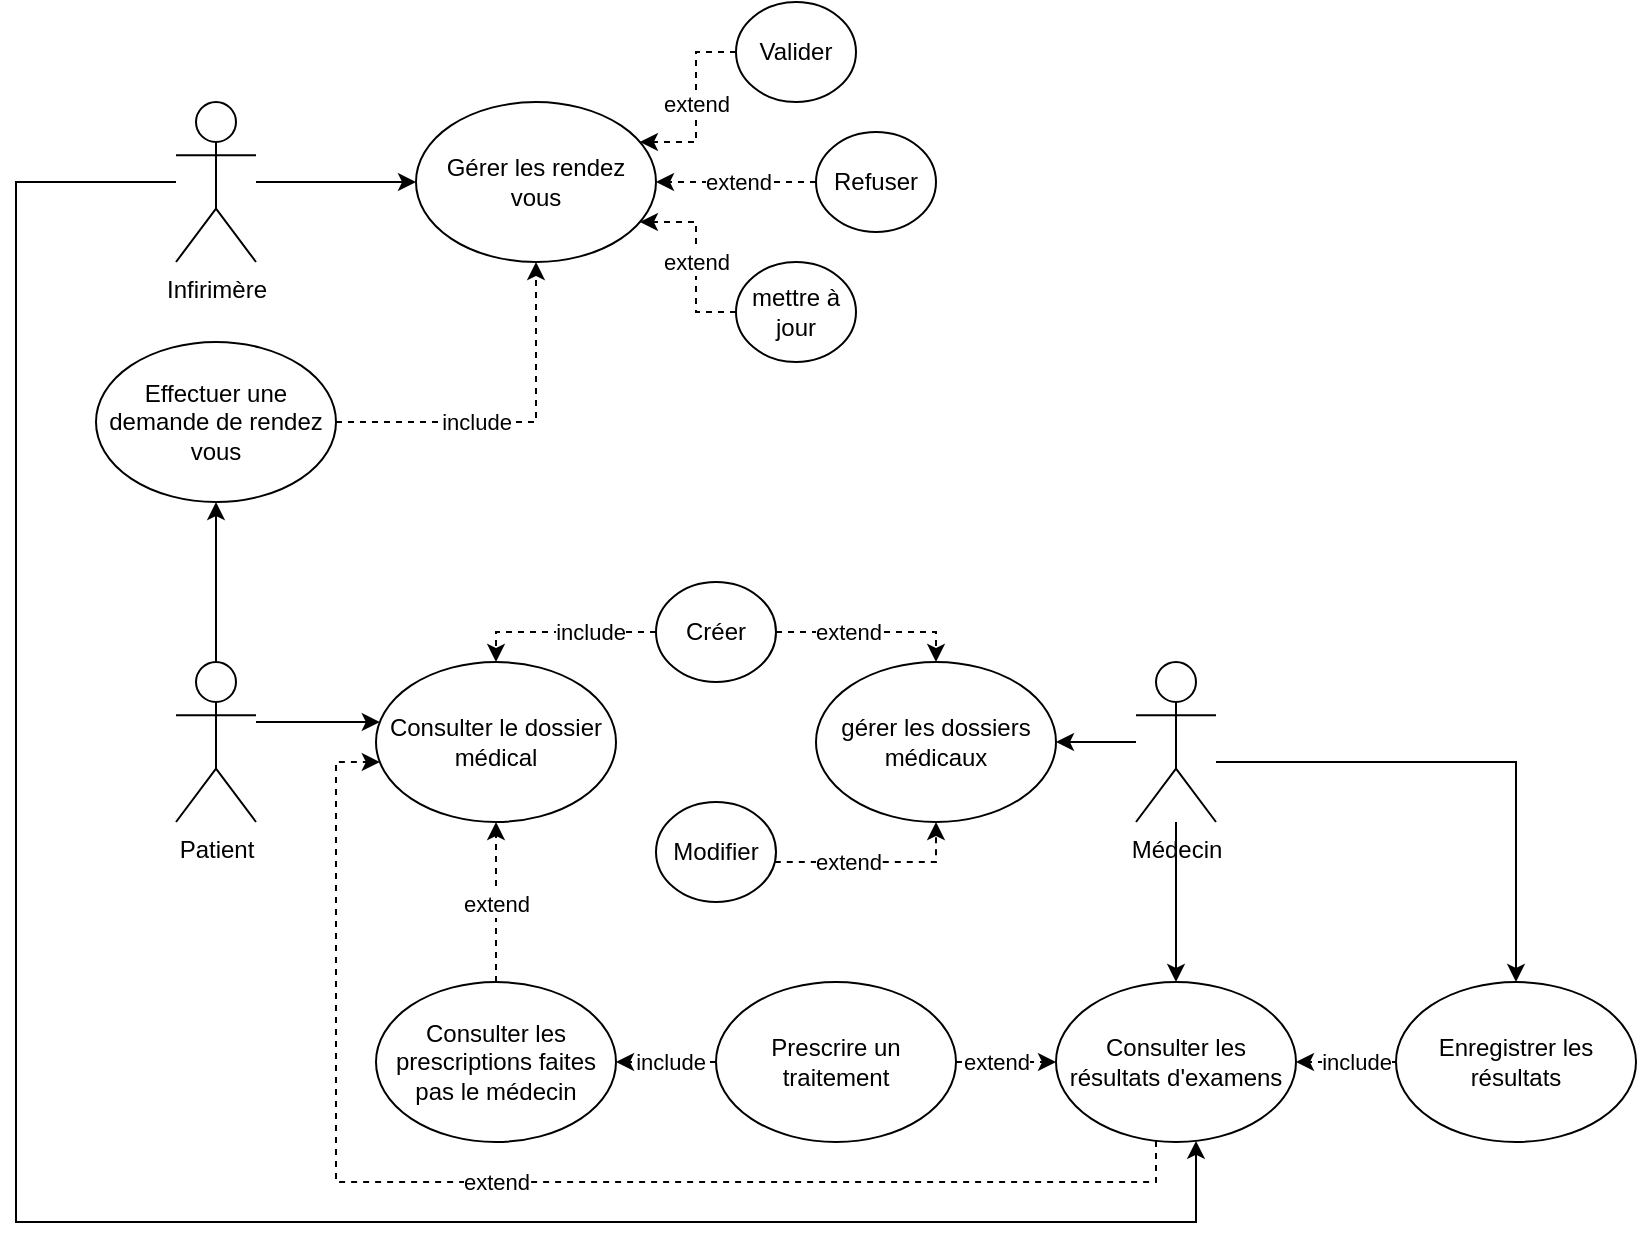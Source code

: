 <mxfile version="28.1.2">
  <diagram name="Page-1" id="fy2u_X_LGDbuJ0HFzcz0">
    <mxGraphModel dx="1188" dy="703" grid="1" gridSize="10" guides="1" tooltips="1" connect="1" arrows="1" fold="1" page="1" pageScale="1" pageWidth="850" pageHeight="1100" math="0" shadow="0">
      <root>
        <mxCell id="0" />
        <mxCell id="1" parent="0" />
        <mxCell id="3lD3xz3eLsphHlcwQITa-28" style="edgeStyle=orthogonalEdgeStyle;rounded=0;orthogonalLoop=1;jettySize=auto;html=1;" edge="1" parent="1" source="3lD3xz3eLsphHlcwQITa-1" target="3lD3xz3eLsphHlcwQITa-6">
          <mxGeometry relative="1" as="geometry" />
        </mxCell>
        <mxCell id="3lD3xz3eLsphHlcwQITa-29" style="edgeStyle=orthogonalEdgeStyle;rounded=0;orthogonalLoop=1;jettySize=auto;html=1;" edge="1" parent="1" source="3lD3xz3eLsphHlcwQITa-1" target="3lD3xz3eLsphHlcwQITa-8">
          <mxGeometry relative="1" as="geometry" />
        </mxCell>
        <mxCell id="3lD3xz3eLsphHlcwQITa-33" style="edgeStyle=orthogonalEdgeStyle;rounded=0;orthogonalLoop=1;jettySize=auto;html=1;" edge="1" parent="1" source="3lD3xz3eLsphHlcwQITa-1" target="3lD3xz3eLsphHlcwQITa-9">
          <mxGeometry relative="1" as="geometry">
            <Array as="points">
              <mxPoint x="790" y="1010" />
            </Array>
          </mxGeometry>
        </mxCell>
        <mxCell id="3lD3xz3eLsphHlcwQITa-1" value="Médecin" style="shape=umlActor;verticalLabelPosition=bottom;verticalAlign=top;html=1;outlineConnect=0;" vertex="1" parent="1">
          <mxGeometry x="600" y="960" width="40" height="80" as="geometry" />
        </mxCell>
        <mxCell id="3lD3xz3eLsphHlcwQITa-21" style="edgeStyle=orthogonalEdgeStyle;rounded=0;orthogonalLoop=1;jettySize=auto;html=1;" edge="1" parent="1" source="3lD3xz3eLsphHlcwQITa-2" target="3lD3xz3eLsphHlcwQITa-10">
          <mxGeometry relative="1" as="geometry" />
        </mxCell>
        <mxCell id="3lD3xz3eLsphHlcwQITa-57" style="edgeStyle=orthogonalEdgeStyle;rounded=0;orthogonalLoop=1;jettySize=auto;html=1;" edge="1" parent="1" source="3lD3xz3eLsphHlcwQITa-2" target="3lD3xz3eLsphHlcwQITa-8">
          <mxGeometry relative="1" as="geometry">
            <Array as="points">
              <mxPoint x="40" y="720" />
              <mxPoint x="40" y="1240" />
              <mxPoint x="630" y="1240" />
            </Array>
          </mxGeometry>
        </mxCell>
        <mxCell id="3lD3xz3eLsphHlcwQITa-2" value="Infirimère&lt;div&gt;&lt;br&gt;&lt;/div&gt;" style="shape=umlActor;verticalLabelPosition=bottom;verticalAlign=top;html=1;outlineConnect=0;" vertex="1" parent="1">
          <mxGeometry x="120" y="680" width="40" height="80" as="geometry" />
        </mxCell>
        <mxCell id="3lD3xz3eLsphHlcwQITa-17" style="edgeStyle=orthogonalEdgeStyle;rounded=0;orthogonalLoop=1;jettySize=auto;html=1;" edge="1" parent="1" source="3lD3xz3eLsphHlcwQITa-3" target="3lD3xz3eLsphHlcwQITa-14">
          <mxGeometry relative="1" as="geometry">
            <Array as="points">
              <mxPoint x="190" y="990" />
              <mxPoint x="190" y="990" />
            </Array>
          </mxGeometry>
        </mxCell>
        <mxCell id="3lD3xz3eLsphHlcwQITa-20" style="edgeStyle=orthogonalEdgeStyle;rounded=0;orthogonalLoop=1;jettySize=auto;html=1;" edge="1" parent="1" source="3lD3xz3eLsphHlcwQITa-3" target="3lD3xz3eLsphHlcwQITa-15">
          <mxGeometry relative="1" as="geometry">
            <Array as="points">
              <mxPoint x="140" y="920" />
              <mxPoint x="140" y="920" />
            </Array>
          </mxGeometry>
        </mxCell>
        <mxCell id="3lD3xz3eLsphHlcwQITa-3" value="&lt;div&gt;Patient&lt;/div&gt;" style="shape=umlActor;verticalLabelPosition=bottom;verticalAlign=top;html=1;outlineConnect=0;" vertex="1" parent="1">
          <mxGeometry x="120" y="960" width="40" height="80" as="geometry" />
        </mxCell>
        <mxCell id="3lD3xz3eLsphHlcwQITa-34" style="edgeStyle=orthogonalEdgeStyle;rounded=0;orthogonalLoop=1;jettySize=auto;html=1;dashed=1;" edge="1" parent="1" source="3lD3xz3eLsphHlcwQITa-58" target="3lD3xz3eLsphHlcwQITa-14">
          <mxGeometry relative="1" as="geometry">
            <mxPoint x="380" y="940" as="sourcePoint" />
            <Array as="points">
              <mxPoint x="280" y="945" />
            </Array>
          </mxGeometry>
        </mxCell>
        <mxCell id="3lD3xz3eLsphHlcwQITa-35" value="include" style="edgeLabel;html=1;align=center;verticalAlign=middle;resizable=0;points=[];" vertex="1" connectable="0" parent="3lD3xz3eLsphHlcwQITa-34">
          <mxGeometry x="-0.322" y="2" relative="1" as="geometry">
            <mxPoint x="-1" y="-2" as="offset" />
          </mxGeometry>
        </mxCell>
        <mxCell id="3lD3xz3eLsphHlcwQITa-6" value="gérer les dossiers médicaux" style="ellipse;whiteSpace=wrap;html=1;" vertex="1" parent="1">
          <mxGeometry x="440" y="960" width="120" height="80" as="geometry" />
        </mxCell>
        <mxCell id="3lD3xz3eLsphHlcwQITa-36" style="edgeStyle=orthogonalEdgeStyle;rounded=0;orthogonalLoop=1;jettySize=auto;html=1;dashed=1;" edge="1" parent="1" source="3lD3xz3eLsphHlcwQITa-7" target="3lD3xz3eLsphHlcwQITa-16">
          <mxGeometry relative="1" as="geometry" />
        </mxCell>
        <mxCell id="3lD3xz3eLsphHlcwQITa-37" value="include" style="edgeLabel;html=1;align=center;verticalAlign=middle;resizable=0;points=[];" vertex="1" connectable="0" parent="3lD3xz3eLsphHlcwQITa-36">
          <mxGeometry x="0.188" y="3" relative="1" as="geometry">
            <mxPoint x="6" y="-3" as="offset" />
          </mxGeometry>
        </mxCell>
        <mxCell id="3lD3xz3eLsphHlcwQITa-38" style="edgeStyle=orthogonalEdgeStyle;rounded=0;orthogonalLoop=1;jettySize=auto;html=1;dashed=1;" edge="1" parent="1" source="3lD3xz3eLsphHlcwQITa-7" target="3lD3xz3eLsphHlcwQITa-8">
          <mxGeometry relative="1" as="geometry" />
        </mxCell>
        <mxCell id="3lD3xz3eLsphHlcwQITa-39" value="extend" style="edgeLabel;html=1;align=center;verticalAlign=middle;resizable=0;points=[];" vertex="1" connectable="0" parent="3lD3xz3eLsphHlcwQITa-38">
          <mxGeometry x="-0.211" relative="1" as="geometry">
            <mxPoint as="offset" />
          </mxGeometry>
        </mxCell>
        <mxCell id="3lD3xz3eLsphHlcwQITa-7" value="Prescrire un traitement" style="ellipse;whiteSpace=wrap;html=1;" vertex="1" parent="1">
          <mxGeometry x="390" y="1120" width="120" height="80" as="geometry" />
        </mxCell>
        <mxCell id="3lD3xz3eLsphHlcwQITa-67" style="edgeStyle=orthogonalEdgeStyle;rounded=0;orthogonalLoop=1;jettySize=auto;html=1;dashed=1;" edge="1" parent="1" source="3lD3xz3eLsphHlcwQITa-8" target="3lD3xz3eLsphHlcwQITa-14">
          <mxGeometry relative="1" as="geometry">
            <Array as="points">
              <mxPoint x="610" y="1220" />
              <mxPoint x="200" y="1220" />
              <mxPoint x="200" y="1010" />
            </Array>
          </mxGeometry>
        </mxCell>
        <mxCell id="3lD3xz3eLsphHlcwQITa-68" value="extend" style="edgeLabel;html=1;align=center;verticalAlign=middle;resizable=0;points=[];" vertex="1" connectable="0" parent="3lD3xz3eLsphHlcwQITa-67">
          <mxGeometry x="0.149" y="2" relative="1" as="geometry">
            <mxPoint x="30" y="-2" as="offset" />
          </mxGeometry>
        </mxCell>
        <mxCell id="3lD3xz3eLsphHlcwQITa-8" value="Consulter les résultats d&#39;examens" style="ellipse;whiteSpace=wrap;html=1;" vertex="1" parent="1">
          <mxGeometry x="560" y="1120" width="120" height="80" as="geometry" />
        </mxCell>
        <mxCell id="3lD3xz3eLsphHlcwQITa-40" style="edgeStyle=orthogonalEdgeStyle;rounded=0;orthogonalLoop=1;jettySize=auto;html=1;dashed=1;" edge="1" parent="1" source="3lD3xz3eLsphHlcwQITa-9" target="3lD3xz3eLsphHlcwQITa-8">
          <mxGeometry relative="1" as="geometry" />
        </mxCell>
        <mxCell id="3lD3xz3eLsphHlcwQITa-41" value="include" style="edgeLabel;html=1;align=center;verticalAlign=middle;resizable=0;points=[];" vertex="1" connectable="0" parent="3lD3xz3eLsphHlcwQITa-40">
          <mxGeometry x="-0.233" y="2" relative="1" as="geometry">
            <mxPoint x="-1" y="-2" as="offset" />
          </mxGeometry>
        </mxCell>
        <mxCell id="3lD3xz3eLsphHlcwQITa-9" value="Enregistrer les résultats" style="ellipse;whiteSpace=wrap;html=1;" vertex="1" parent="1">
          <mxGeometry x="730" y="1120" width="120" height="80" as="geometry" />
        </mxCell>
        <mxCell id="3lD3xz3eLsphHlcwQITa-10" value="Gérer les rendez vous" style="ellipse;whiteSpace=wrap;html=1;" vertex="1" parent="1">
          <mxGeometry x="240" y="680" width="120" height="80" as="geometry" />
        </mxCell>
        <mxCell id="3lD3xz3eLsphHlcwQITa-24" style="edgeStyle=orthogonalEdgeStyle;rounded=0;orthogonalLoop=1;jettySize=auto;html=1;dashed=1;" edge="1" parent="1" source="3lD3xz3eLsphHlcwQITa-11" target="3lD3xz3eLsphHlcwQITa-10">
          <mxGeometry relative="1" as="geometry">
            <Array as="points">
              <mxPoint x="380" y="655" />
              <mxPoint x="380" y="700" />
            </Array>
          </mxGeometry>
        </mxCell>
        <mxCell id="3lD3xz3eLsphHlcwQITa-27" value="extend" style="edgeLabel;html=1;align=center;verticalAlign=middle;resizable=0;points=[];" vertex="1" connectable="0" parent="3lD3xz3eLsphHlcwQITa-24">
          <mxGeometry x="-0.302" y="-2" relative="1" as="geometry">
            <mxPoint x="2" y="13" as="offset" />
          </mxGeometry>
        </mxCell>
        <mxCell id="3lD3xz3eLsphHlcwQITa-11" value="Valider" style="ellipse;whiteSpace=wrap;html=1;" vertex="1" parent="1">
          <mxGeometry x="400" y="630" width="60" height="50" as="geometry" />
        </mxCell>
        <mxCell id="3lD3xz3eLsphHlcwQITa-23" style="edgeStyle=orthogonalEdgeStyle;rounded=0;orthogonalLoop=1;jettySize=auto;html=1;dashed=1;" edge="1" parent="1" source="3lD3xz3eLsphHlcwQITa-12" target="3lD3xz3eLsphHlcwQITa-10">
          <mxGeometry relative="1" as="geometry" />
        </mxCell>
        <mxCell id="3lD3xz3eLsphHlcwQITa-26" value="extend" style="edgeLabel;html=1;align=center;verticalAlign=middle;resizable=0;points=[];" vertex="1" connectable="0" parent="3lD3xz3eLsphHlcwQITa-23">
          <mxGeometry x="-0.364" relative="1" as="geometry">
            <mxPoint x="-14" as="offset" />
          </mxGeometry>
        </mxCell>
        <mxCell id="3lD3xz3eLsphHlcwQITa-12" value="Refuser" style="ellipse;whiteSpace=wrap;html=1;" vertex="1" parent="1">
          <mxGeometry x="440" y="695" width="60" height="50" as="geometry" />
        </mxCell>
        <mxCell id="3lD3xz3eLsphHlcwQITa-22" style="edgeStyle=orthogonalEdgeStyle;rounded=0;orthogonalLoop=1;jettySize=auto;html=1;dashed=1;" edge="1" parent="1" source="3lD3xz3eLsphHlcwQITa-13" target="3lD3xz3eLsphHlcwQITa-10">
          <mxGeometry relative="1" as="geometry">
            <Array as="points">
              <mxPoint x="380" y="785" />
              <mxPoint x="380" y="740" />
            </Array>
          </mxGeometry>
        </mxCell>
        <mxCell id="3lD3xz3eLsphHlcwQITa-25" value="extend" style="edgeLabel;html=1;align=center;verticalAlign=middle;resizable=0;points=[];" vertex="1" connectable="0" parent="3lD3xz3eLsphHlcwQITa-22">
          <mxGeometry x="-0.144" y="-2" relative="1" as="geometry">
            <mxPoint x="-2" y="-5" as="offset" />
          </mxGeometry>
        </mxCell>
        <mxCell id="3lD3xz3eLsphHlcwQITa-13" value="mettre à jour" style="ellipse;whiteSpace=wrap;html=1;" vertex="1" parent="1">
          <mxGeometry x="400" y="760" width="60" height="50" as="geometry" />
        </mxCell>
        <mxCell id="3lD3xz3eLsphHlcwQITa-14" value="Consulter le dossier médical" style="ellipse;whiteSpace=wrap;html=1;" vertex="1" parent="1">
          <mxGeometry x="220" y="960" width="120" height="80" as="geometry" />
        </mxCell>
        <mxCell id="3lD3xz3eLsphHlcwQITa-43" style="edgeStyle=orthogonalEdgeStyle;rounded=0;orthogonalLoop=1;jettySize=auto;html=1;dashed=1;" edge="1" parent="1" source="3lD3xz3eLsphHlcwQITa-15" target="3lD3xz3eLsphHlcwQITa-10">
          <mxGeometry relative="1" as="geometry" />
        </mxCell>
        <mxCell id="3lD3xz3eLsphHlcwQITa-44" value="include" style="edgeLabel;html=1;align=center;verticalAlign=middle;resizable=0;points=[];" vertex="1" connectable="0" parent="3lD3xz3eLsphHlcwQITa-43">
          <mxGeometry x="-0.226" y="-2" relative="1" as="geometry">
            <mxPoint y="-2" as="offset" />
          </mxGeometry>
        </mxCell>
        <mxCell id="3lD3xz3eLsphHlcwQITa-15" value="Effectuer une demande de rendez vous" style="ellipse;whiteSpace=wrap;html=1;" vertex="1" parent="1">
          <mxGeometry x="80" y="800" width="120" height="80" as="geometry" />
        </mxCell>
        <mxCell id="3lD3xz3eLsphHlcwQITa-54" style="edgeStyle=orthogonalEdgeStyle;rounded=0;orthogonalLoop=1;jettySize=auto;html=1;dashed=1;" edge="1" parent="1" source="3lD3xz3eLsphHlcwQITa-16" target="3lD3xz3eLsphHlcwQITa-14">
          <mxGeometry relative="1" as="geometry" />
        </mxCell>
        <mxCell id="3lD3xz3eLsphHlcwQITa-55" value="extend" style="edgeLabel;html=1;align=center;verticalAlign=middle;resizable=0;points=[];" vertex="1" connectable="0" parent="3lD3xz3eLsphHlcwQITa-54">
          <mxGeometry x="-0.209" y="2" relative="1" as="geometry">
            <mxPoint x="2" y="-8" as="offset" />
          </mxGeometry>
        </mxCell>
        <mxCell id="3lD3xz3eLsphHlcwQITa-16" value="Consulter les prescriptions faites pas le médecin" style="ellipse;whiteSpace=wrap;html=1;" vertex="1" parent="1">
          <mxGeometry x="220" y="1120" width="120" height="80" as="geometry" />
        </mxCell>
        <mxCell id="3lD3xz3eLsphHlcwQITa-59" style="edgeStyle=orthogonalEdgeStyle;rounded=0;orthogonalLoop=1;jettySize=auto;html=1;dashed=1;" edge="1" parent="1" source="3lD3xz3eLsphHlcwQITa-58" target="3lD3xz3eLsphHlcwQITa-6">
          <mxGeometry relative="1" as="geometry">
            <Array as="points">
              <mxPoint x="500" y="945" />
            </Array>
          </mxGeometry>
        </mxCell>
        <mxCell id="3lD3xz3eLsphHlcwQITa-60" value="extend" style="edgeLabel;html=1;align=center;verticalAlign=middle;resizable=0;points=[];" vertex="1" connectable="0" parent="3lD3xz3eLsphHlcwQITa-59">
          <mxGeometry x="0.155" y="1" relative="1" as="geometry">
            <mxPoint x="-19" y="1" as="offset" />
          </mxGeometry>
        </mxCell>
        <mxCell id="3lD3xz3eLsphHlcwQITa-58" value="Créer" style="ellipse;whiteSpace=wrap;html=1;" vertex="1" parent="1">
          <mxGeometry x="360" y="920" width="60" height="50" as="geometry" />
        </mxCell>
        <mxCell id="3lD3xz3eLsphHlcwQITa-61" style="edgeStyle=orthogonalEdgeStyle;rounded=0;orthogonalLoop=1;jettySize=auto;html=1;dashed=1;" edge="1" source="3lD3xz3eLsphHlcwQITa-63" parent="1" target="3lD3xz3eLsphHlcwQITa-6">
          <mxGeometry relative="1" as="geometry">
            <mxPoint x="500" y="1039.001" as="targetPoint" />
            <Array as="points">
              <mxPoint x="500" y="1060" />
            </Array>
          </mxGeometry>
        </mxCell>
        <mxCell id="3lD3xz3eLsphHlcwQITa-62" value="extend" style="edgeLabel;html=1;align=center;verticalAlign=middle;resizable=0;points=[];" vertex="1" connectable="0" parent="3lD3xz3eLsphHlcwQITa-61">
          <mxGeometry x="0.155" y="1" relative="1" as="geometry">
            <mxPoint x="-22" y="1" as="offset" />
          </mxGeometry>
        </mxCell>
        <mxCell id="3lD3xz3eLsphHlcwQITa-63" value="Modifier" style="ellipse;whiteSpace=wrap;html=1;" vertex="1" parent="1">
          <mxGeometry x="360" y="1030" width="60" height="50" as="geometry" />
        </mxCell>
      </root>
    </mxGraphModel>
  </diagram>
</mxfile>
